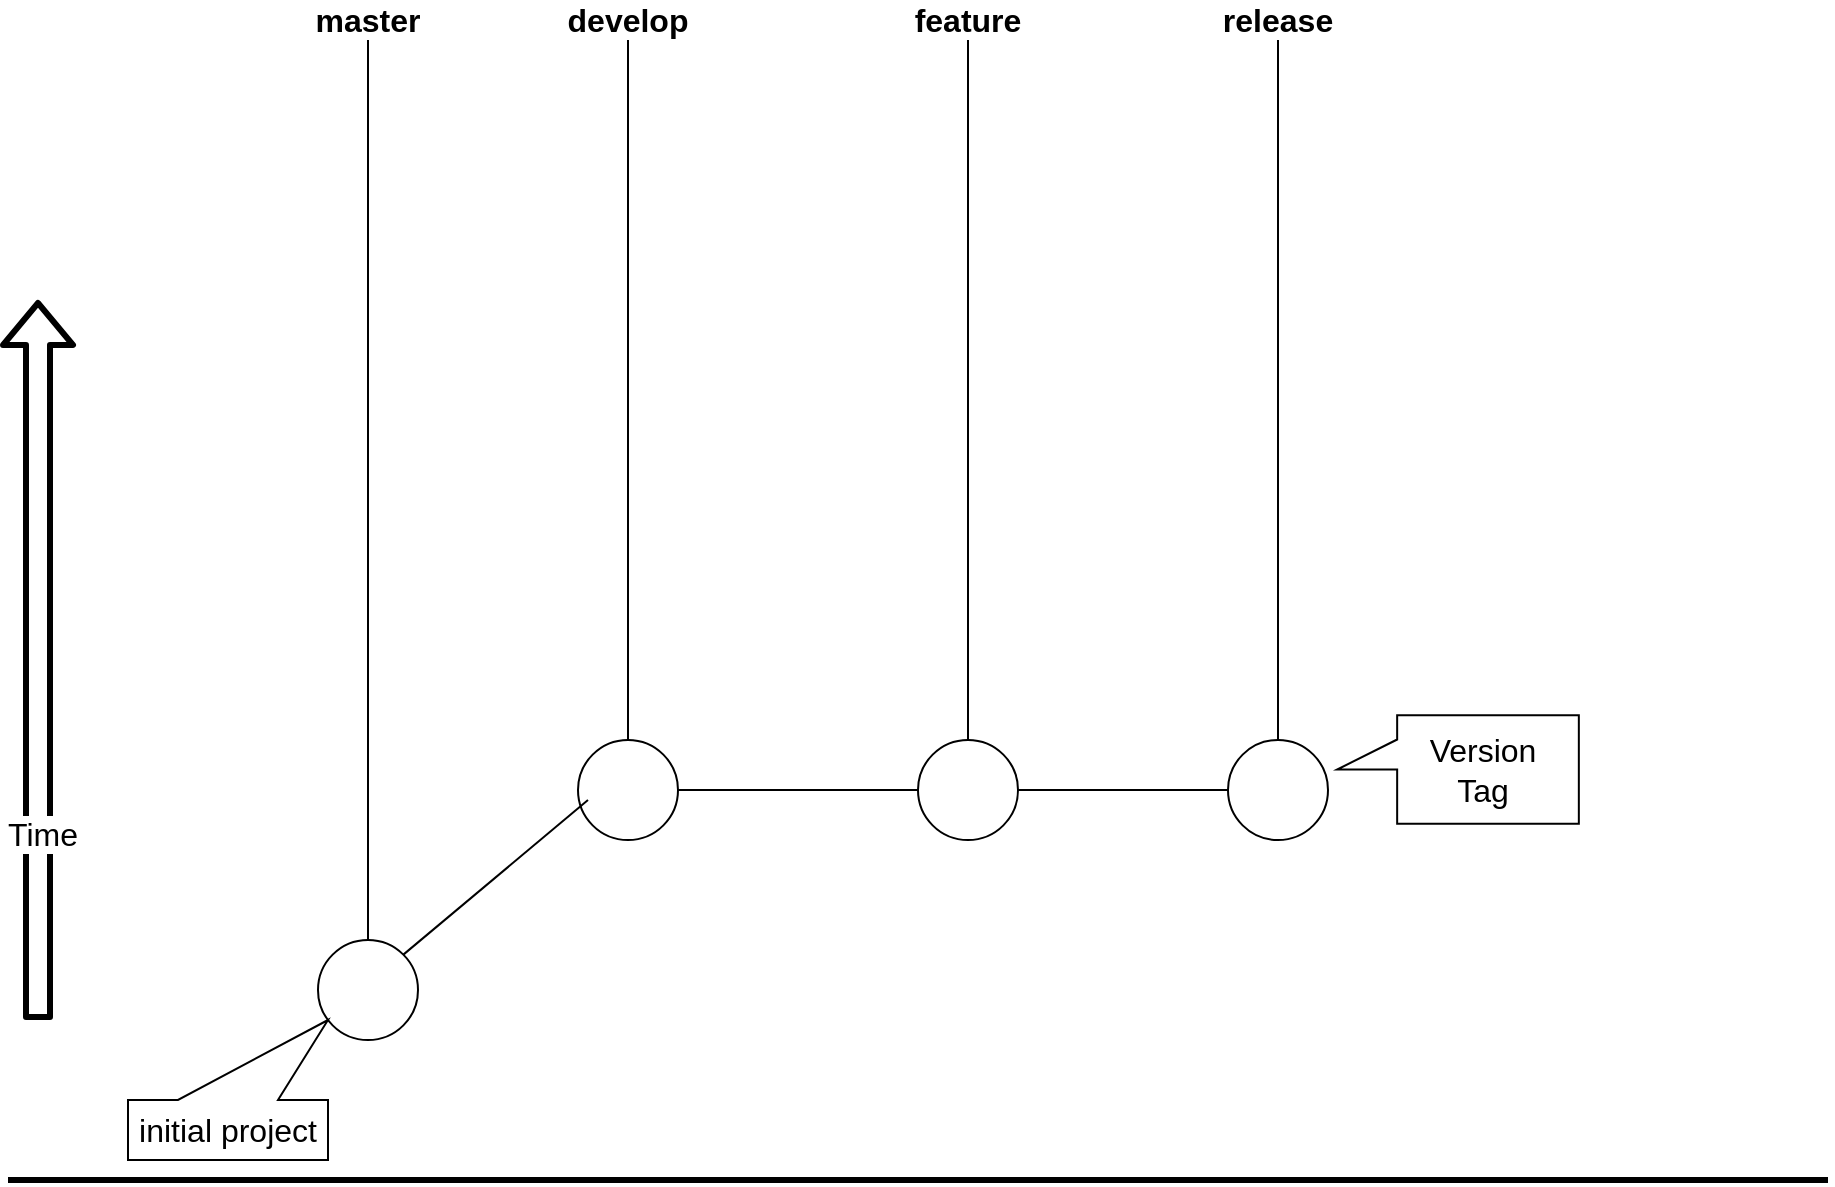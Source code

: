 <mxfile version="14.7.7" type="device"><diagram id="ak8AspkPkjtAWy6kuw9R" name="Page-1"><mxGraphModel dx="1038" dy="624" grid="1" gridSize="10" guides="1" tooltips="1" connect="1" arrows="1" fold="1" page="1" pageScale="1" pageWidth="1100" pageHeight="850" math="0" shadow="0"><root><mxCell id="0"/><mxCell id="1" parent="0"/><mxCell id="ue9d8femSAzrL99pPT94-1" value="" style="ellipse;whiteSpace=wrap;html=1;aspect=fixed;fillColor=#FFFFFF;strokeColor=#000000;" vertex="1" parent="1"><mxGeometry x="165" y="680" width="50" height="50" as="geometry"/></mxCell><mxCell id="ue9d8femSAzrL99pPT94-2" value="master" style="text;html=1;strokeColor=none;fillColor=none;align=center;verticalAlign=middle;whiteSpace=wrap;rounded=0;fontSize=16;fontStyle=1" vertex="1" parent="1"><mxGeometry x="170" y="210" width="40" height="20" as="geometry"/></mxCell><mxCell id="ue9d8femSAzrL99pPT94-4" value="" style="endArrow=none;html=1;fontSize=16;exitX=0.5;exitY=0;exitDx=0;exitDy=0;entryX=0.5;entryY=1;entryDx=0;entryDy=0;" edge="1" parent="1" source="ue9d8femSAzrL99pPT94-1" target="ue9d8femSAzrL99pPT94-2"><mxGeometry width="50" height="50" relative="1" as="geometry"><mxPoint x="500" y="750" as="sourcePoint"/><mxPoint x="550" y="700" as="targetPoint"/></mxGeometry></mxCell><mxCell id="ue9d8femSAzrL99pPT94-5" value="" style="ellipse;whiteSpace=wrap;html=1;aspect=fixed;fillColor=#FFFFFF;strokeColor=#000000;" vertex="1" parent="1"><mxGeometry x="295" y="580" width="50" height="50" as="geometry"/></mxCell><mxCell id="ue9d8femSAzrL99pPT94-6" value="develop" style="text;html=1;strokeColor=none;fillColor=none;align=center;verticalAlign=middle;whiteSpace=wrap;rounded=0;fontSize=16;fontStyle=1" vertex="1" parent="1"><mxGeometry x="300" y="210" width="40" height="20" as="geometry"/></mxCell><mxCell id="ue9d8femSAzrL99pPT94-7" value="" style="endArrow=none;html=1;fontSize=16;exitX=0.5;exitY=0;exitDx=0;exitDy=0;entryX=0.5;entryY=1;entryDx=0;entryDy=0;" edge="1" source="ue9d8femSAzrL99pPT94-5" target="ue9d8femSAzrL99pPT94-6" parent="1"><mxGeometry width="50" height="50" relative="1" as="geometry"><mxPoint x="630" y="750" as="sourcePoint"/><mxPoint x="680" y="700" as="targetPoint"/></mxGeometry></mxCell><mxCell id="ue9d8femSAzrL99pPT94-9" value="" style="ellipse;whiteSpace=wrap;html=1;aspect=fixed;fillColor=#FFFFFF;strokeColor=#000000;" vertex="1" parent="1"><mxGeometry x="465" y="580" width="50" height="50" as="geometry"/></mxCell><mxCell id="ue9d8femSAzrL99pPT94-10" value="feature" style="text;html=1;strokeColor=none;fillColor=none;align=center;verticalAlign=middle;whiteSpace=wrap;rounded=0;fontSize=16;fontStyle=1" vertex="1" parent="1"><mxGeometry x="470" y="210" width="40" height="20" as="geometry"/></mxCell><mxCell id="ue9d8femSAzrL99pPT94-11" value="" style="endArrow=none;html=1;fontSize=16;exitX=0.5;exitY=0;exitDx=0;exitDy=0;entryX=0.5;entryY=1;entryDx=0;entryDy=0;" edge="1" source="ue9d8femSAzrL99pPT94-9" target="ue9d8femSAzrL99pPT94-10" parent="1"><mxGeometry width="50" height="50" relative="1" as="geometry"><mxPoint x="800" y="750" as="sourcePoint"/><mxPoint x="850" y="700" as="targetPoint"/></mxGeometry></mxCell><mxCell id="ue9d8femSAzrL99pPT94-12" value="" style="ellipse;whiteSpace=wrap;html=1;aspect=fixed;fillColor=#FFFFFF;strokeColor=#000000;" vertex="1" parent="1"><mxGeometry x="620" y="580" width="50" height="50" as="geometry"/></mxCell><mxCell id="ue9d8femSAzrL99pPT94-13" value="release" style="text;html=1;strokeColor=none;fillColor=none;align=center;verticalAlign=middle;whiteSpace=wrap;rounded=0;fontSize=16;fontStyle=1" vertex="1" parent="1"><mxGeometry x="625" y="210" width="40" height="20" as="geometry"/></mxCell><mxCell id="ue9d8femSAzrL99pPT94-14" value="" style="endArrow=none;html=1;fontSize=16;exitX=0.5;exitY=0;exitDx=0;exitDy=0;entryX=0.5;entryY=1;entryDx=0;entryDy=0;" edge="1" source="ue9d8femSAzrL99pPT94-12" target="ue9d8femSAzrL99pPT94-13" parent="1"><mxGeometry width="50" height="50" relative="1" as="geometry"><mxPoint x="955" y="750" as="sourcePoint"/><mxPoint x="1005" y="700" as="targetPoint"/></mxGeometry></mxCell><mxCell id="ue9d8femSAzrL99pPT94-15" value="" style="endArrow=none;html=1;fontSize=16;exitX=1;exitY=0;exitDx=0;exitDy=0;" edge="1" parent="1" source="ue9d8femSAzrL99pPT94-1"><mxGeometry width="50" height="50" relative="1" as="geometry"><mxPoint x="500" y="450" as="sourcePoint"/><mxPoint x="300" y="610" as="targetPoint"/></mxGeometry></mxCell><mxCell id="ue9d8femSAzrL99pPT94-16" value="" style="endArrow=none;html=1;fontSize=16;exitX=1;exitY=0.5;exitDx=0;exitDy=0;entryX=0;entryY=0.5;entryDx=0;entryDy=0;" edge="1" parent="1" source="ue9d8femSAzrL99pPT94-5" target="ue9d8femSAzrL99pPT94-9"><mxGeometry width="50" height="50" relative="1" as="geometry"><mxPoint x="500" y="450" as="sourcePoint"/><mxPoint x="550" y="400" as="targetPoint"/></mxGeometry></mxCell><mxCell id="ue9d8femSAzrL99pPT94-17" value="" style="endArrow=none;html=1;fontSize=16;exitX=1;exitY=0.5;exitDx=0;exitDy=0;entryX=0;entryY=0.5;entryDx=0;entryDy=0;" edge="1" parent="1" source="ue9d8femSAzrL99pPT94-9" target="ue9d8femSAzrL99pPT94-12"><mxGeometry width="50" height="50" relative="1" as="geometry"><mxPoint x="500" y="450" as="sourcePoint"/><mxPoint x="550" y="400" as="targetPoint"/></mxGeometry></mxCell><mxCell id="ue9d8femSAzrL99pPT94-18" value="" style="shape=flexArrow;endArrow=classic;html=1;fontSize=16;strokeWidth=3;" edge="1" parent="1"><mxGeometry width="50" height="50" relative="1" as="geometry"><mxPoint x="25" y="720" as="sourcePoint"/><mxPoint x="25" y="360" as="targetPoint"/></mxGeometry></mxCell><mxCell id="ue9d8femSAzrL99pPT94-19" value="Time" style="edgeLabel;html=1;align=center;verticalAlign=middle;resizable=0;points=[];fontSize=16;" vertex="1" connectable="0" parent="ue9d8femSAzrL99pPT94-18"><mxGeometry x="-0.48" y="-2" relative="1" as="geometry"><mxPoint as="offset"/></mxGeometry></mxCell><mxCell id="ue9d8femSAzrL99pPT94-20" value="" style="endArrow=none;html=1;fontSize=16;strokeWidth=3;fillColor=none;" edge="1" parent="1"><mxGeometry width="50" height="50" relative="1" as="geometry"><mxPoint x="10" y="800" as="sourcePoint"/><mxPoint x="920" y="800" as="targetPoint"/></mxGeometry></mxCell><mxCell id="ue9d8femSAzrL99pPT94-21" value="initial project" style="shape=callout;whiteSpace=wrap;html=1;perimeter=calloutPerimeter;fontSize=16;strokeColor=#000000;fillColor=#FFFFFF;fontColor=#000000;position2=0;size=40;position=0.25;base=50;rotation=0;flipV=1;flipH=1;" vertex="1" parent="1"><mxGeometry x="70" y="720" width="100" height="70" as="geometry"/></mxCell><mxCell id="ue9d8femSAzrL99pPT94-24" value="" style="group" vertex="1" connectable="0" parent="1"><mxGeometry x="670" y="569.51" width="130" height="50.49" as="geometry"/></mxCell><mxCell id="ue9d8femSAzrL99pPT94-22" value="&lt;p style=&quot;line-height: 0%&quot;&gt;&lt;br&gt;&lt;/p&gt;" style="shape=callout;whiteSpace=wrap;html=1;perimeter=calloutPerimeter;fontSize=16;fontColor=#000000;strokeColor=#000000;fillColor=#FFFFFF;flipH=0;flipV=1;base=15;rotation=270;" vertex="1" parent="ue9d8femSAzrL99pPT94-24"><mxGeometry x="37.841" y="-35.174" width="54.318" height="120.839" as="geometry"/></mxCell><mxCell id="ue9d8femSAzrL99pPT94-23" value="Version Tag" style="text;html=1;strokeColor=none;fillColor=none;align=center;verticalAlign=middle;whiteSpace=wrap;rounded=0;fontSize=16;fontColor=#000000;" vertex="1" parent="ue9d8femSAzrL99pPT94-24"><mxGeometry x="50" y="18.12" width="54.92" height="14.22" as="geometry"/></mxCell></root></mxGraphModel></diagram></mxfile>